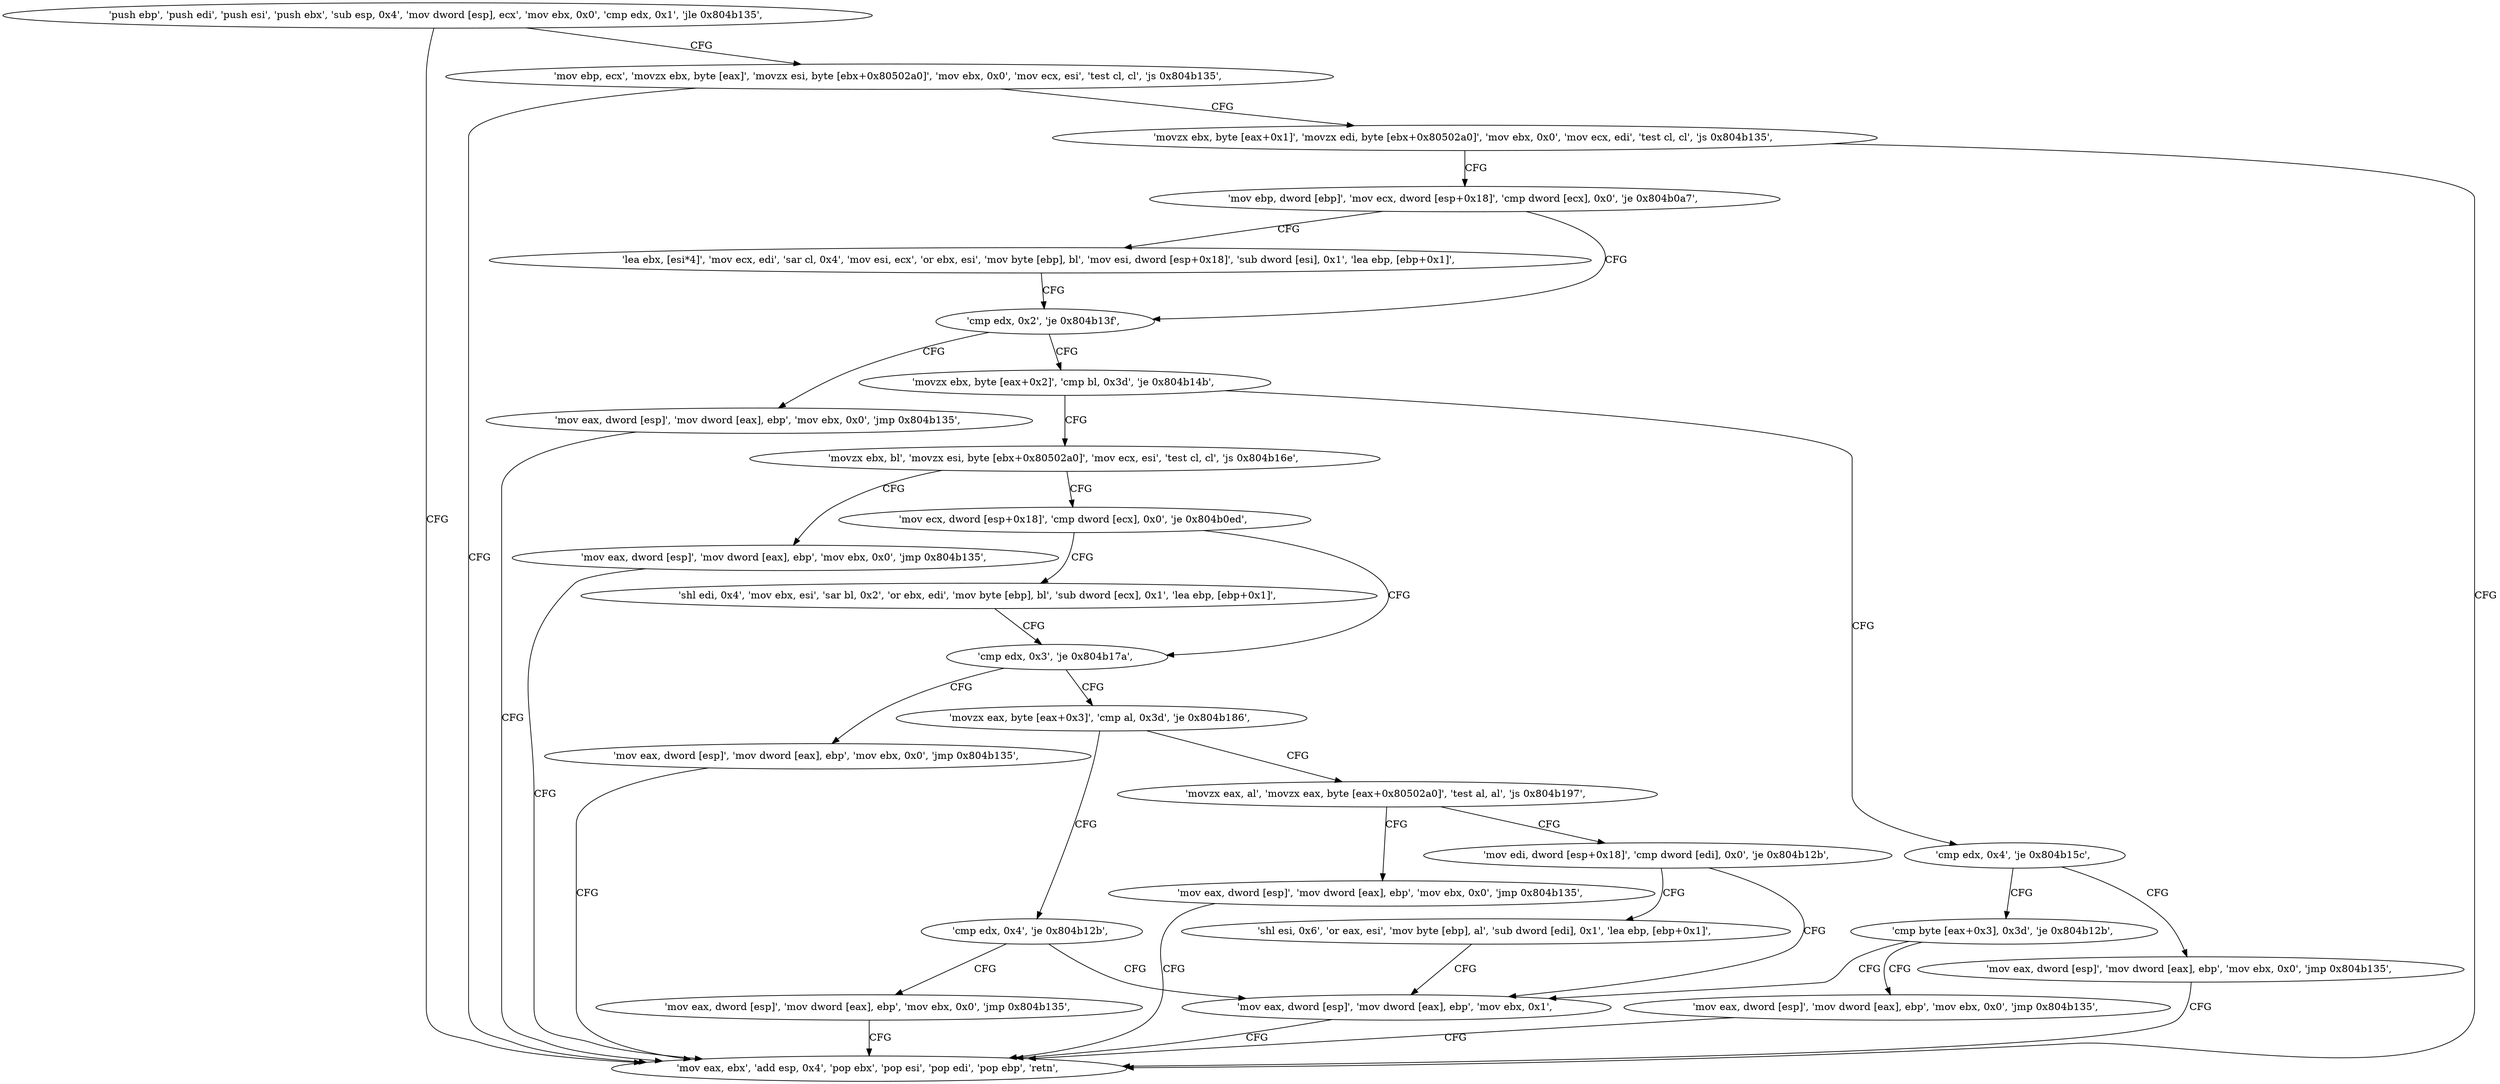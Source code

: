 digraph "func" {
"134524977" [label = "'push ebp', 'push edi', 'push esi', 'push ebx', 'sub esp, 0x4', 'mov dword [esp], ecx', 'mov ebx, 0x0', 'cmp edx, 0x1', 'jle 0x804b135', " ]
"134525237" [label = "'mov eax, ebx', 'add esp, 0x4', 'pop ebx', 'pop esi', 'pop edi', 'pop ebp', 'retn', " ]
"134525001" [label = "'mov ebp, ecx', 'movzx ebx, byte [eax]', 'movzx esi, byte [ebx+0x80502a0]', 'mov ebx, 0x0', 'mov ecx, esi', 'test cl, cl', 'js 0x804b135', " ]
"134525028" [label = "'movzx ebx, byte [eax+0x1]', 'movzx edi, byte [ebx+0x80502a0]', 'mov ebx, 0x0', 'mov ecx, edi', 'test cl, cl', 'js 0x804b135', " ]
"134525054" [label = "'mov ebp, dword [ebp]', 'mov ecx, dword [esp+0x18]', 'cmp dword [ecx], 0x0', 'je 0x804b0a7', " ]
"134525095" [label = "'cmp edx, 0x2', 'je 0x804b13f', " ]
"134525066" [label = "'lea ebx, [esi*4]', 'mov ecx, edi', 'sar cl, 0x4', 'mov esi, ecx', 'or ebx, esi', 'mov byte [ebp], bl', 'mov esi, dword [esp+0x18]', 'sub dword [esi], 0x1', 'lea ebp, [ebp+0x1]', " ]
"134525247" [label = "'mov eax, dword [esp]', 'mov dword [eax], ebp', 'mov ebx, 0x0', 'jmp 0x804b135', " ]
"134525104" [label = "'movzx ebx, byte [eax+0x2]', 'cmp bl, 0x3d', 'je 0x804b14b', " ]
"134525259" [label = "'cmp edx, 0x4', 'je 0x804b15c', " ]
"134525117" [label = "'movzx ebx, bl', 'movzx esi, byte [ebx+0x80502a0]', 'mov ecx, esi', 'test cl, cl', 'js 0x804b16e', " ]
"134525276" [label = "'cmp byte [eax+0x3], 0x3d', 'je 0x804b12b', " ]
"134525264" [label = "'mov eax, dword [esp]', 'mov dword [eax], ebp', 'mov ebx, 0x0', 'jmp 0x804b135', " ]
"134525294" [label = "'mov eax, dword [esp]', 'mov dword [eax], ebp', 'mov ebx, 0x0', 'jmp 0x804b135', " ]
"134525137" [label = "'mov ecx, dword [esp+0x18]', 'cmp dword [ecx], 0x0', 'je 0x804b0ed', " ]
"134525227" [label = "'mov eax, dword [esp]', 'mov dword [eax], ebp', 'mov ebx, 0x1', " ]
"134525282" [label = "'mov eax, dword [esp]', 'mov dword [eax], ebp', 'mov ebx, 0x0', 'jmp 0x804b135', " ]
"134525165" [label = "'cmp edx, 0x3', 'je 0x804b17a', " ]
"134525146" [label = "'shl edi, 0x4', 'mov ebx, esi', 'sar bl, 0x2', 'or ebx, edi', 'mov byte [ebp], bl', 'sub dword [ecx], 0x1', 'lea ebp, [ebp+0x1]', " ]
"134525306" [label = "'mov eax, dword [esp]', 'mov dword [eax], ebp', 'mov ebx, 0x0', 'jmp 0x804b135', " ]
"134525174" [label = "'movzx eax, byte [eax+0x3]', 'cmp al, 0x3d', 'je 0x804b186', " ]
"134525318" [label = "'cmp edx, 0x4', 'je 0x804b12b', " ]
"134525186" [label = "'movzx eax, al', 'movzx eax, byte [eax+0x80502a0]', 'test al, al', 'js 0x804b197', " ]
"134525323" [label = "'mov eax, dword [esp]', 'mov dword [eax], ebp', 'mov ebx, 0x0', 'jmp 0x804b135', " ]
"134525335" [label = "'mov eax, dword [esp]', 'mov dword [eax], ebp', 'mov ebx, 0x0', 'jmp 0x804b135', " ]
"134525204" [label = "'mov edi, dword [esp+0x18]', 'cmp dword [edi], 0x0', 'je 0x804b12b', " ]
"134525213" [label = "'shl esi, 0x6', 'or eax, esi', 'mov byte [ebp], al', 'sub dword [edi], 0x1', 'lea ebp, [ebp+0x1]', " ]
"134524977" -> "134525237" [ label = "CFG" ]
"134524977" -> "134525001" [ label = "CFG" ]
"134525001" -> "134525237" [ label = "CFG" ]
"134525001" -> "134525028" [ label = "CFG" ]
"134525028" -> "134525237" [ label = "CFG" ]
"134525028" -> "134525054" [ label = "CFG" ]
"134525054" -> "134525095" [ label = "CFG" ]
"134525054" -> "134525066" [ label = "CFG" ]
"134525095" -> "134525247" [ label = "CFG" ]
"134525095" -> "134525104" [ label = "CFG" ]
"134525066" -> "134525095" [ label = "CFG" ]
"134525247" -> "134525237" [ label = "CFG" ]
"134525104" -> "134525259" [ label = "CFG" ]
"134525104" -> "134525117" [ label = "CFG" ]
"134525259" -> "134525276" [ label = "CFG" ]
"134525259" -> "134525264" [ label = "CFG" ]
"134525117" -> "134525294" [ label = "CFG" ]
"134525117" -> "134525137" [ label = "CFG" ]
"134525276" -> "134525227" [ label = "CFG" ]
"134525276" -> "134525282" [ label = "CFG" ]
"134525264" -> "134525237" [ label = "CFG" ]
"134525294" -> "134525237" [ label = "CFG" ]
"134525137" -> "134525165" [ label = "CFG" ]
"134525137" -> "134525146" [ label = "CFG" ]
"134525227" -> "134525237" [ label = "CFG" ]
"134525282" -> "134525237" [ label = "CFG" ]
"134525165" -> "134525306" [ label = "CFG" ]
"134525165" -> "134525174" [ label = "CFG" ]
"134525146" -> "134525165" [ label = "CFG" ]
"134525306" -> "134525237" [ label = "CFG" ]
"134525174" -> "134525318" [ label = "CFG" ]
"134525174" -> "134525186" [ label = "CFG" ]
"134525318" -> "134525227" [ label = "CFG" ]
"134525318" -> "134525323" [ label = "CFG" ]
"134525186" -> "134525335" [ label = "CFG" ]
"134525186" -> "134525204" [ label = "CFG" ]
"134525323" -> "134525237" [ label = "CFG" ]
"134525335" -> "134525237" [ label = "CFG" ]
"134525204" -> "134525227" [ label = "CFG" ]
"134525204" -> "134525213" [ label = "CFG" ]
"134525213" -> "134525227" [ label = "CFG" ]
}
